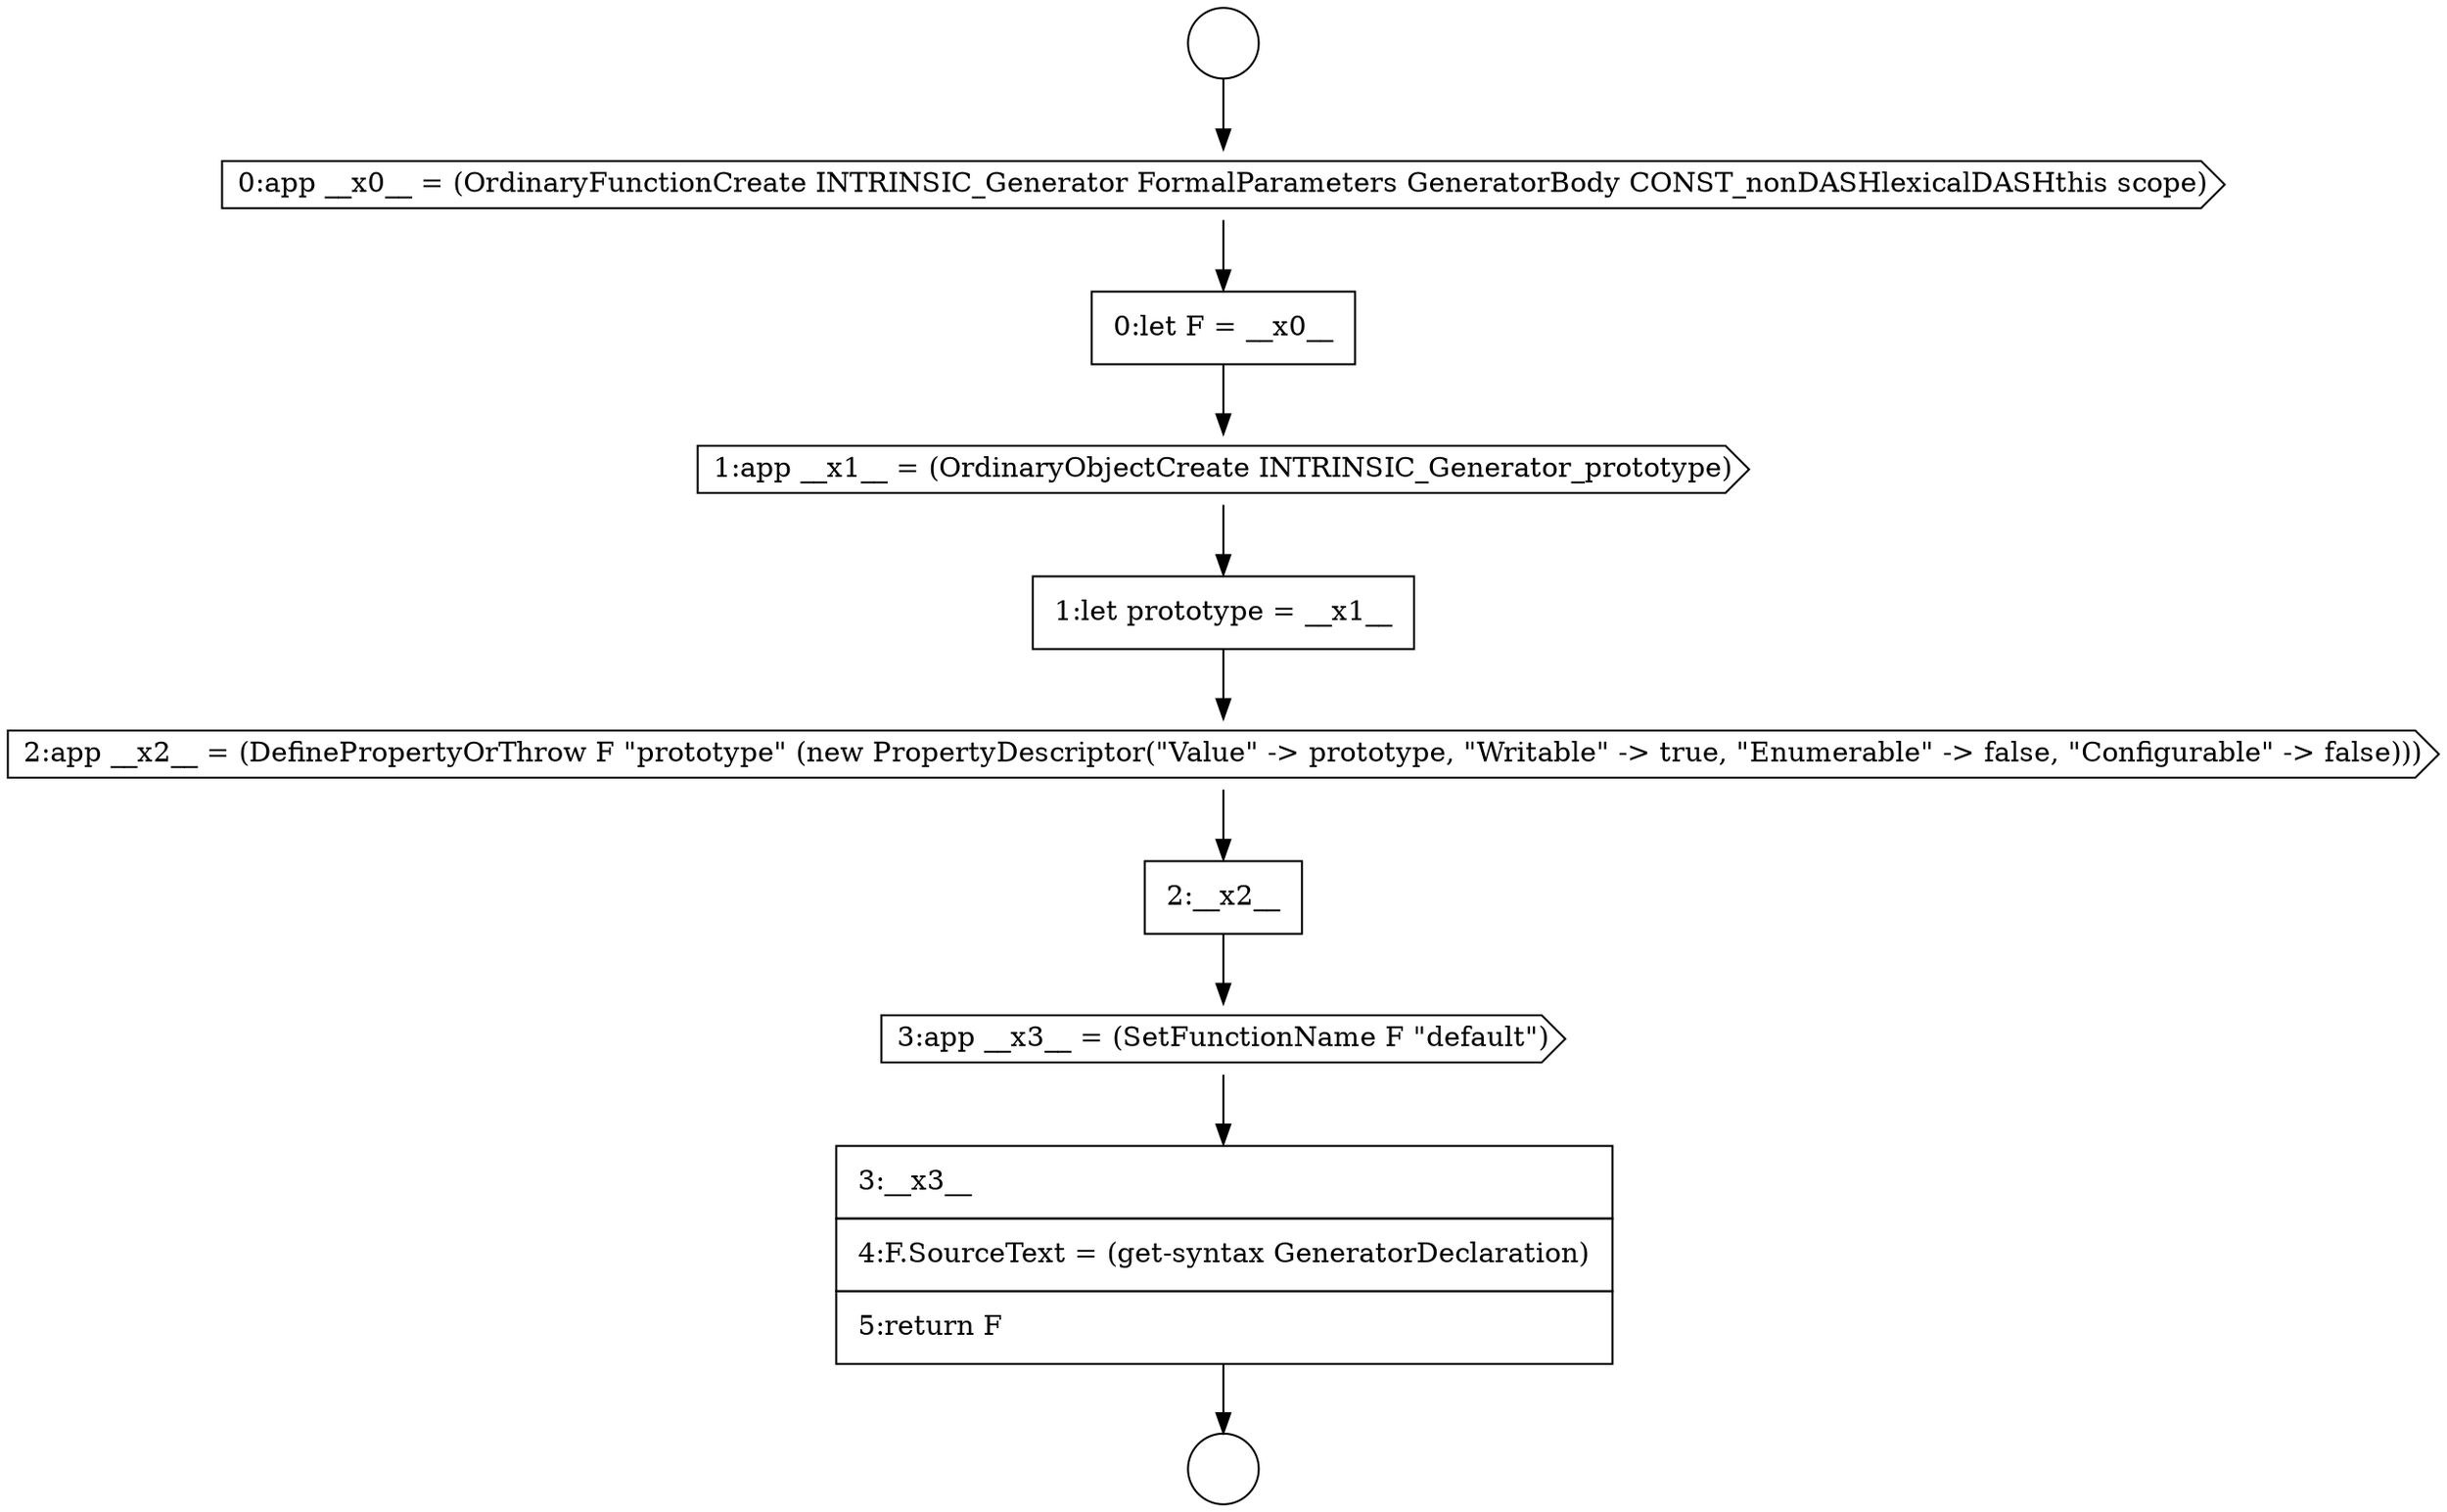 digraph {
  node9315 [shape=none, margin=0, label=<<font color="black">
    <table border="0" cellborder="1" cellspacing="0" cellpadding="10">
      <tr><td align="left">1:let prototype = __x1__</td></tr>
    </table>
  </font>> color="black" fillcolor="white" style=filled]
  node9319 [shape=none, margin=0, label=<<font color="black">
    <table border="0" cellborder="1" cellspacing="0" cellpadding="10">
      <tr><td align="left">3:__x3__</td></tr>
      <tr><td align="left">4:F.SourceText = (get-syntax GeneratorDeclaration)</td></tr>
      <tr><td align="left">5:return F</td></tr>
    </table>
  </font>> color="black" fillcolor="white" style=filled]
  node9316 [shape=cds, label=<<font color="black">2:app __x2__ = (DefinePropertyOrThrow F &quot;prototype&quot; (new PropertyDescriptor(&quot;Value&quot; -&gt; prototype, &quot;Writable&quot; -&gt; true, &quot;Enumerable&quot; -&gt; false, &quot;Configurable&quot; -&gt; false)))</font>> color="black" fillcolor="white" style=filled]
  node9312 [shape=cds, label=<<font color="black">0:app __x0__ = (OrdinaryFunctionCreate INTRINSIC_Generator FormalParameters GeneratorBody CONST_nonDASHlexicalDASHthis scope)</font>> color="black" fillcolor="white" style=filled]
  node9317 [shape=none, margin=0, label=<<font color="black">
    <table border="0" cellborder="1" cellspacing="0" cellpadding="10">
      <tr><td align="left">2:__x2__</td></tr>
    </table>
  </font>> color="black" fillcolor="white" style=filled]
  node9313 [shape=none, margin=0, label=<<font color="black">
    <table border="0" cellborder="1" cellspacing="0" cellpadding="10">
      <tr><td align="left">0:let F = __x0__</td></tr>
    </table>
  </font>> color="black" fillcolor="white" style=filled]
  node9311 [shape=circle label=" " color="black" fillcolor="white" style=filled]
  node9318 [shape=cds, label=<<font color="black">3:app __x3__ = (SetFunctionName F &quot;default&quot;)</font>> color="black" fillcolor="white" style=filled]
  node9314 [shape=cds, label=<<font color="black">1:app __x1__ = (OrdinaryObjectCreate INTRINSIC_Generator_prototype)</font>> color="black" fillcolor="white" style=filled]
  node9310 [shape=circle label=" " color="black" fillcolor="white" style=filled]
  node9312 -> node9313 [ color="black"]
  node9316 -> node9317 [ color="black"]
  node9317 -> node9318 [ color="black"]
  node9318 -> node9319 [ color="black"]
  node9313 -> node9314 [ color="black"]
  node9315 -> node9316 [ color="black"]
  node9319 -> node9311 [ color="black"]
  node9310 -> node9312 [ color="black"]
  node9314 -> node9315 [ color="black"]
}
